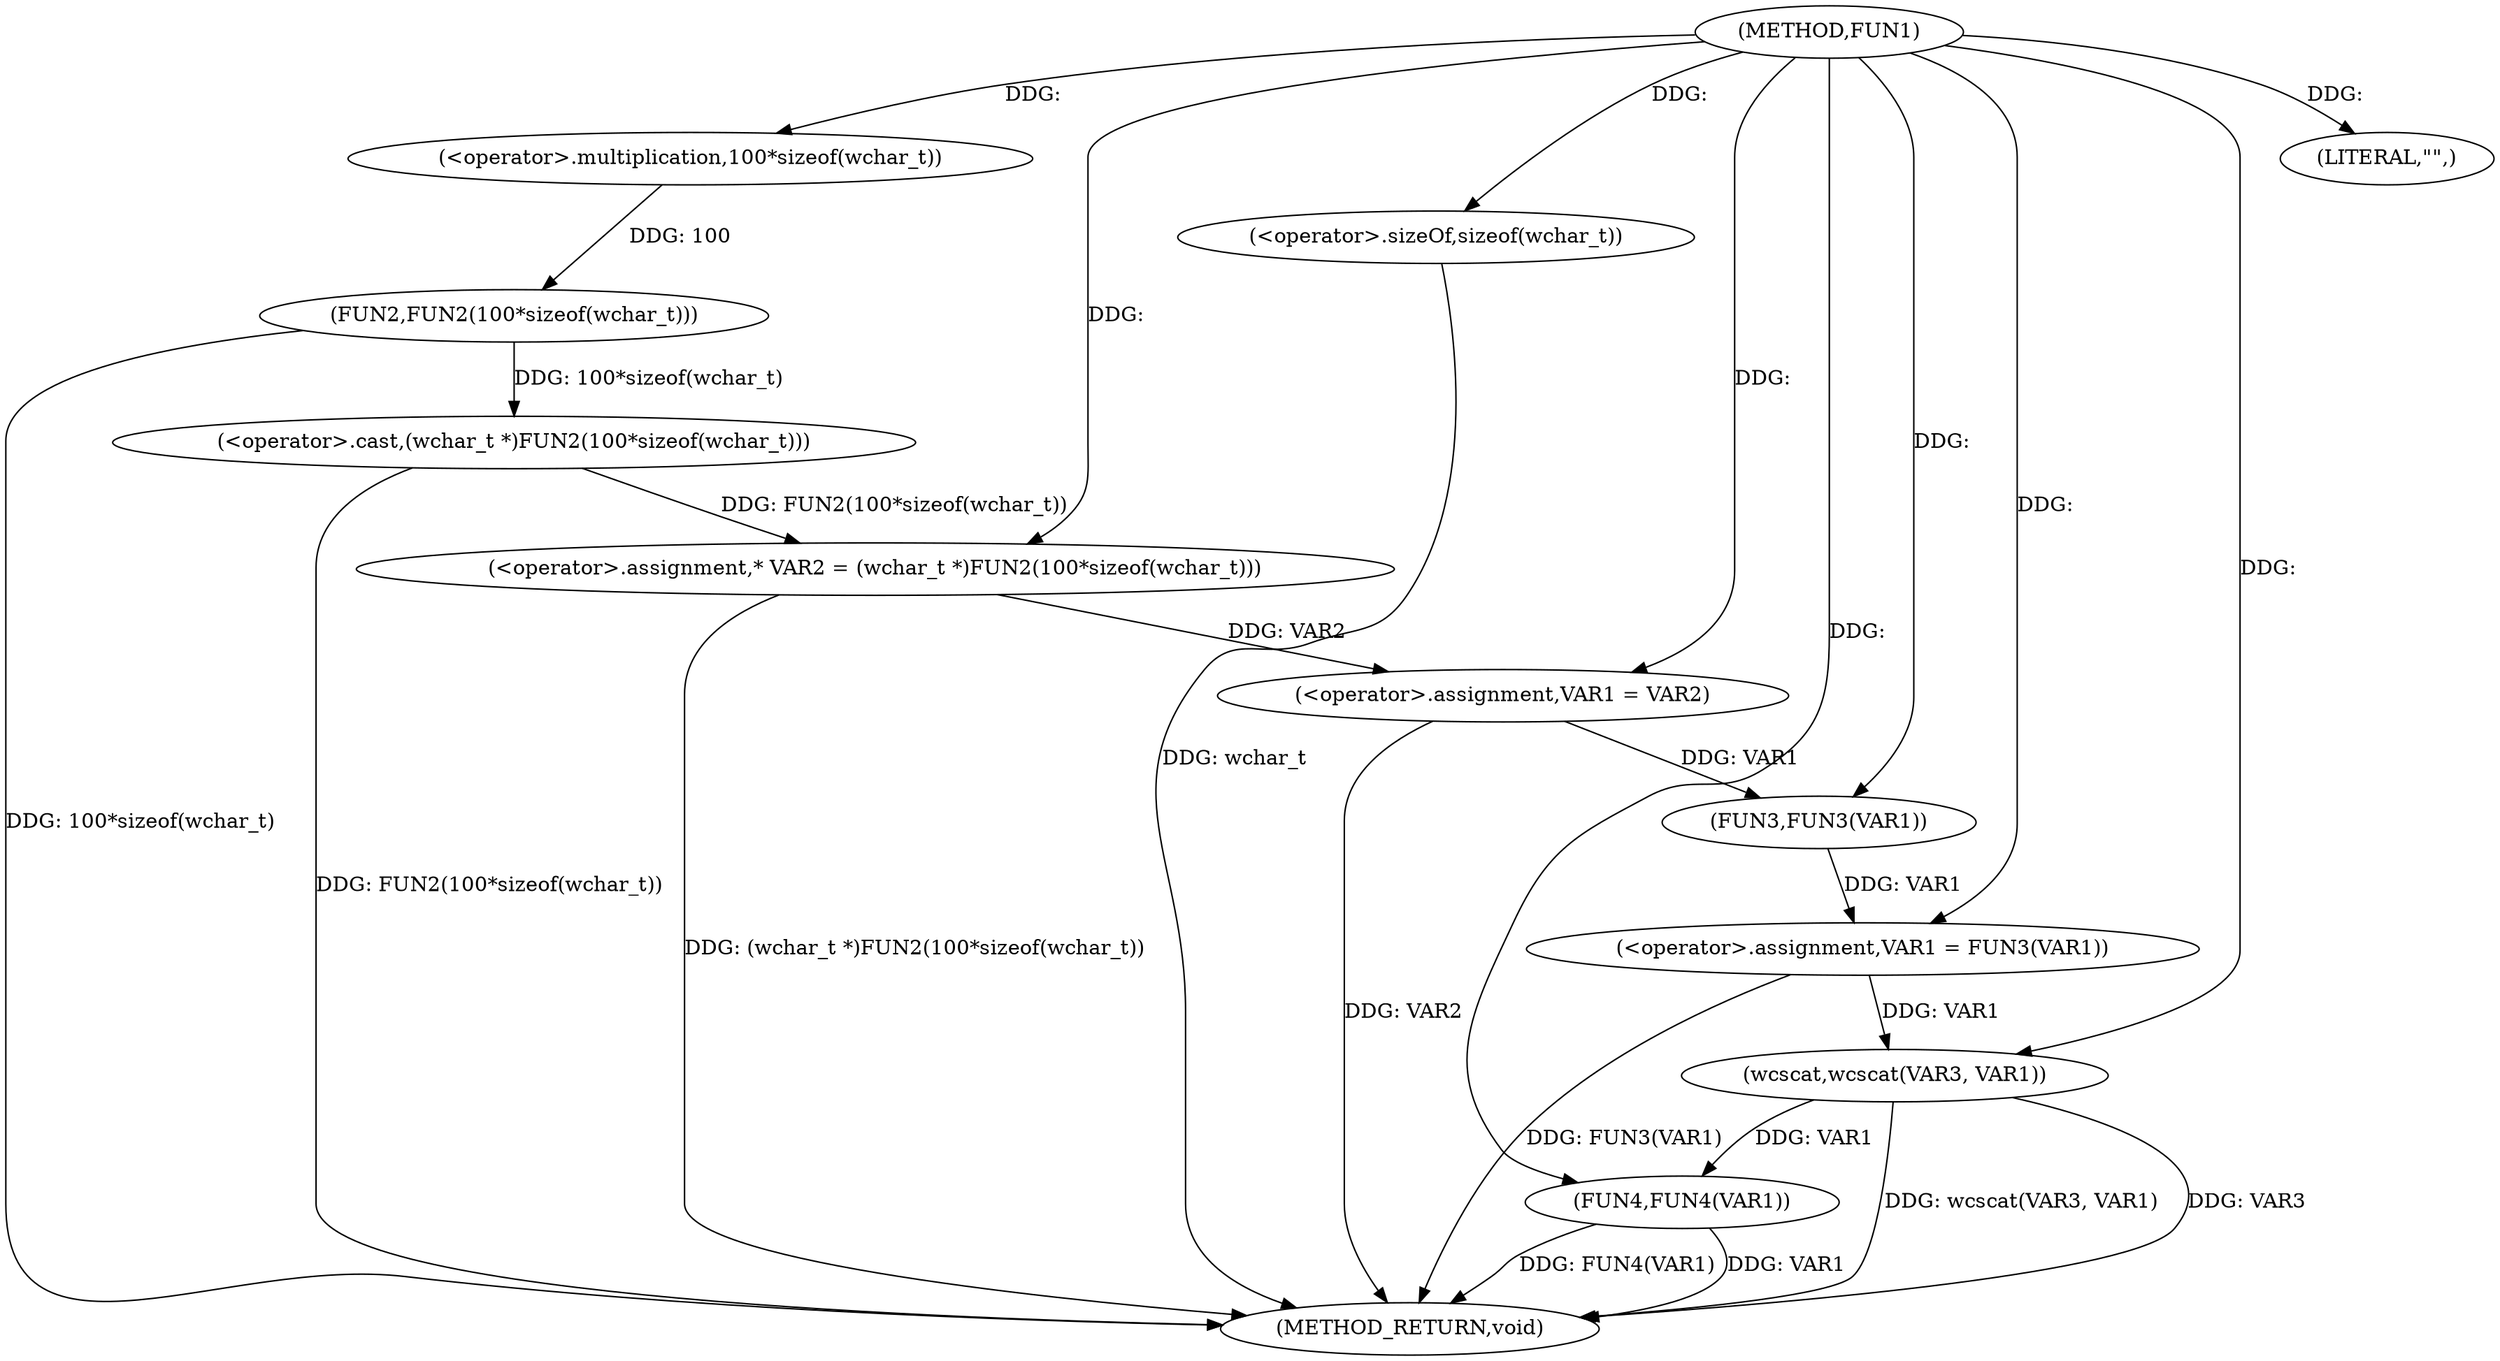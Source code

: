 digraph FUN1 {  
"1000100" [label = "(METHOD,FUN1)" ]
"1000127" [label = "(METHOD_RETURN,void)" ]
"1000104" [label = "(<operator>.assignment,* VAR2 = (wchar_t *)FUN2(100*sizeof(wchar_t)))" ]
"1000106" [label = "(<operator>.cast,(wchar_t *)FUN2(100*sizeof(wchar_t)))" ]
"1000108" [label = "(FUN2,FUN2(100*sizeof(wchar_t)))" ]
"1000109" [label = "(<operator>.multiplication,100*sizeof(wchar_t))" ]
"1000111" [label = "(<operator>.sizeOf,sizeof(wchar_t))" ]
"1000113" [label = "(<operator>.assignment,VAR1 = VAR2)" ]
"1000116" [label = "(<operator>.assignment,VAR1 = FUN3(VAR1))" ]
"1000118" [label = "(FUN3,FUN3(VAR1))" ]
"1000121" [label = "(LITERAL,\"\",)" ]
"1000122" [label = "(wcscat,wcscat(VAR3, VAR1))" ]
"1000125" [label = "(FUN4,FUN4(VAR1))" ]
  "1000125" -> "1000127"  [ label = "DDG: VAR1"] 
  "1000125" -> "1000127"  [ label = "DDG: FUN4(VAR1)"] 
  "1000106" -> "1000127"  [ label = "DDG: FUN2(100*sizeof(wchar_t))"] 
  "1000122" -> "1000127"  [ label = "DDG: VAR3"] 
  "1000113" -> "1000127"  [ label = "DDG: VAR2"] 
  "1000116" -> "1000127"  [ label = "DDG: FUN3(VAR1)"] 
  "1000111" -> "1000127"  [ label = "DDG: wchar_t"] 
  "1000122" -> "1000127"  [ label = "DDG: wcscat(VAR3, VAR1)"] 
  "1000104" -> "1000127"  [ label = "DDG: (wchar_t *)FUN2(100*sizeof(wchar_t))"] 
  "1000108" -> "1000127"  [ label = "DDG: 100*sizeof(wchar_t)"] 
  "1000106" -> "1000104"  [ label = "DDG: FUN2(100*sizeof(wchar_t))"] 
  "1000100" -> "1000104"  [ label = "DDG: "] 
  "1000108" -> "1000106"  [ label = "DDG: 100*sizeof(wchar_t)"] 
  "1000109" -> "1000108"  [ label = "DDG: 100"] 
  "1000100" -> "1000109"  [ label = "DDG: "] 
  "1000100" -> "1000111"  [ label = "DDG: "] 
  "1000104" -> "1000113"  [ label = "DDG: VAR2"] 
  "1000100" -> "1000113"  [ label = "DDG: "] 
  "1000118" -> "1000116"  [ label = "DDG: VAR1"] 
  "1000100" -> "1000116"  [ label = "DDG: "] 
  "1000113" -> "1000118"  [ label = "DDG: VAR1"] 
  "1000100" -> "1000118"  [ label = "DDG: "] 
  "1000100" -> "1000121"  [ label = "DDG: "] 
  "1000100" -> "1000122"  [ label = "DDG: "] 
  "1000116" -> "1000122"  [ label = "DDG: VAR1"] 
  "1000122" -> "1000125"  [ label = "DDG: VAR1"] 
  "1000100" -> "1000125"  [ label = "DDG: "] 
}
